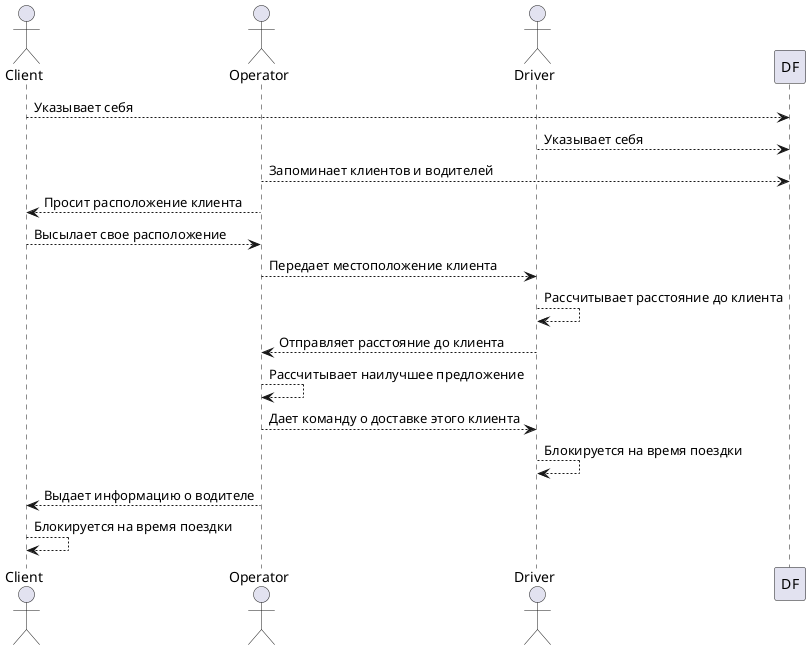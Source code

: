 @startuml

actor Client
actor Operator
actor Driver
participant DF



Client --> DF : Указывает себя
Driver --> DF : Указывает себя
Operator --> DF : Запоминает клиентов и водителей

Operator --> Client : Просит расположение клиента
Client --> Operator : Высылает свое расположение

Operator --> Driver : Передает местоположение клиента
Driver --> Driver : Рассчитывает расстояние до клиента
Driver --> Operator : Отправляет расстояние до клиента

Operator --> Operator : Рассчитывает наилучшее предложение

Operator --> Driver : Дает команду о доставке этого клиента
Driver --> Driver : Блокируется на время поездки

Operator --> Client : Выдает информацию о водителе
Client --> Client : Блокируется на время поездки




@enduml